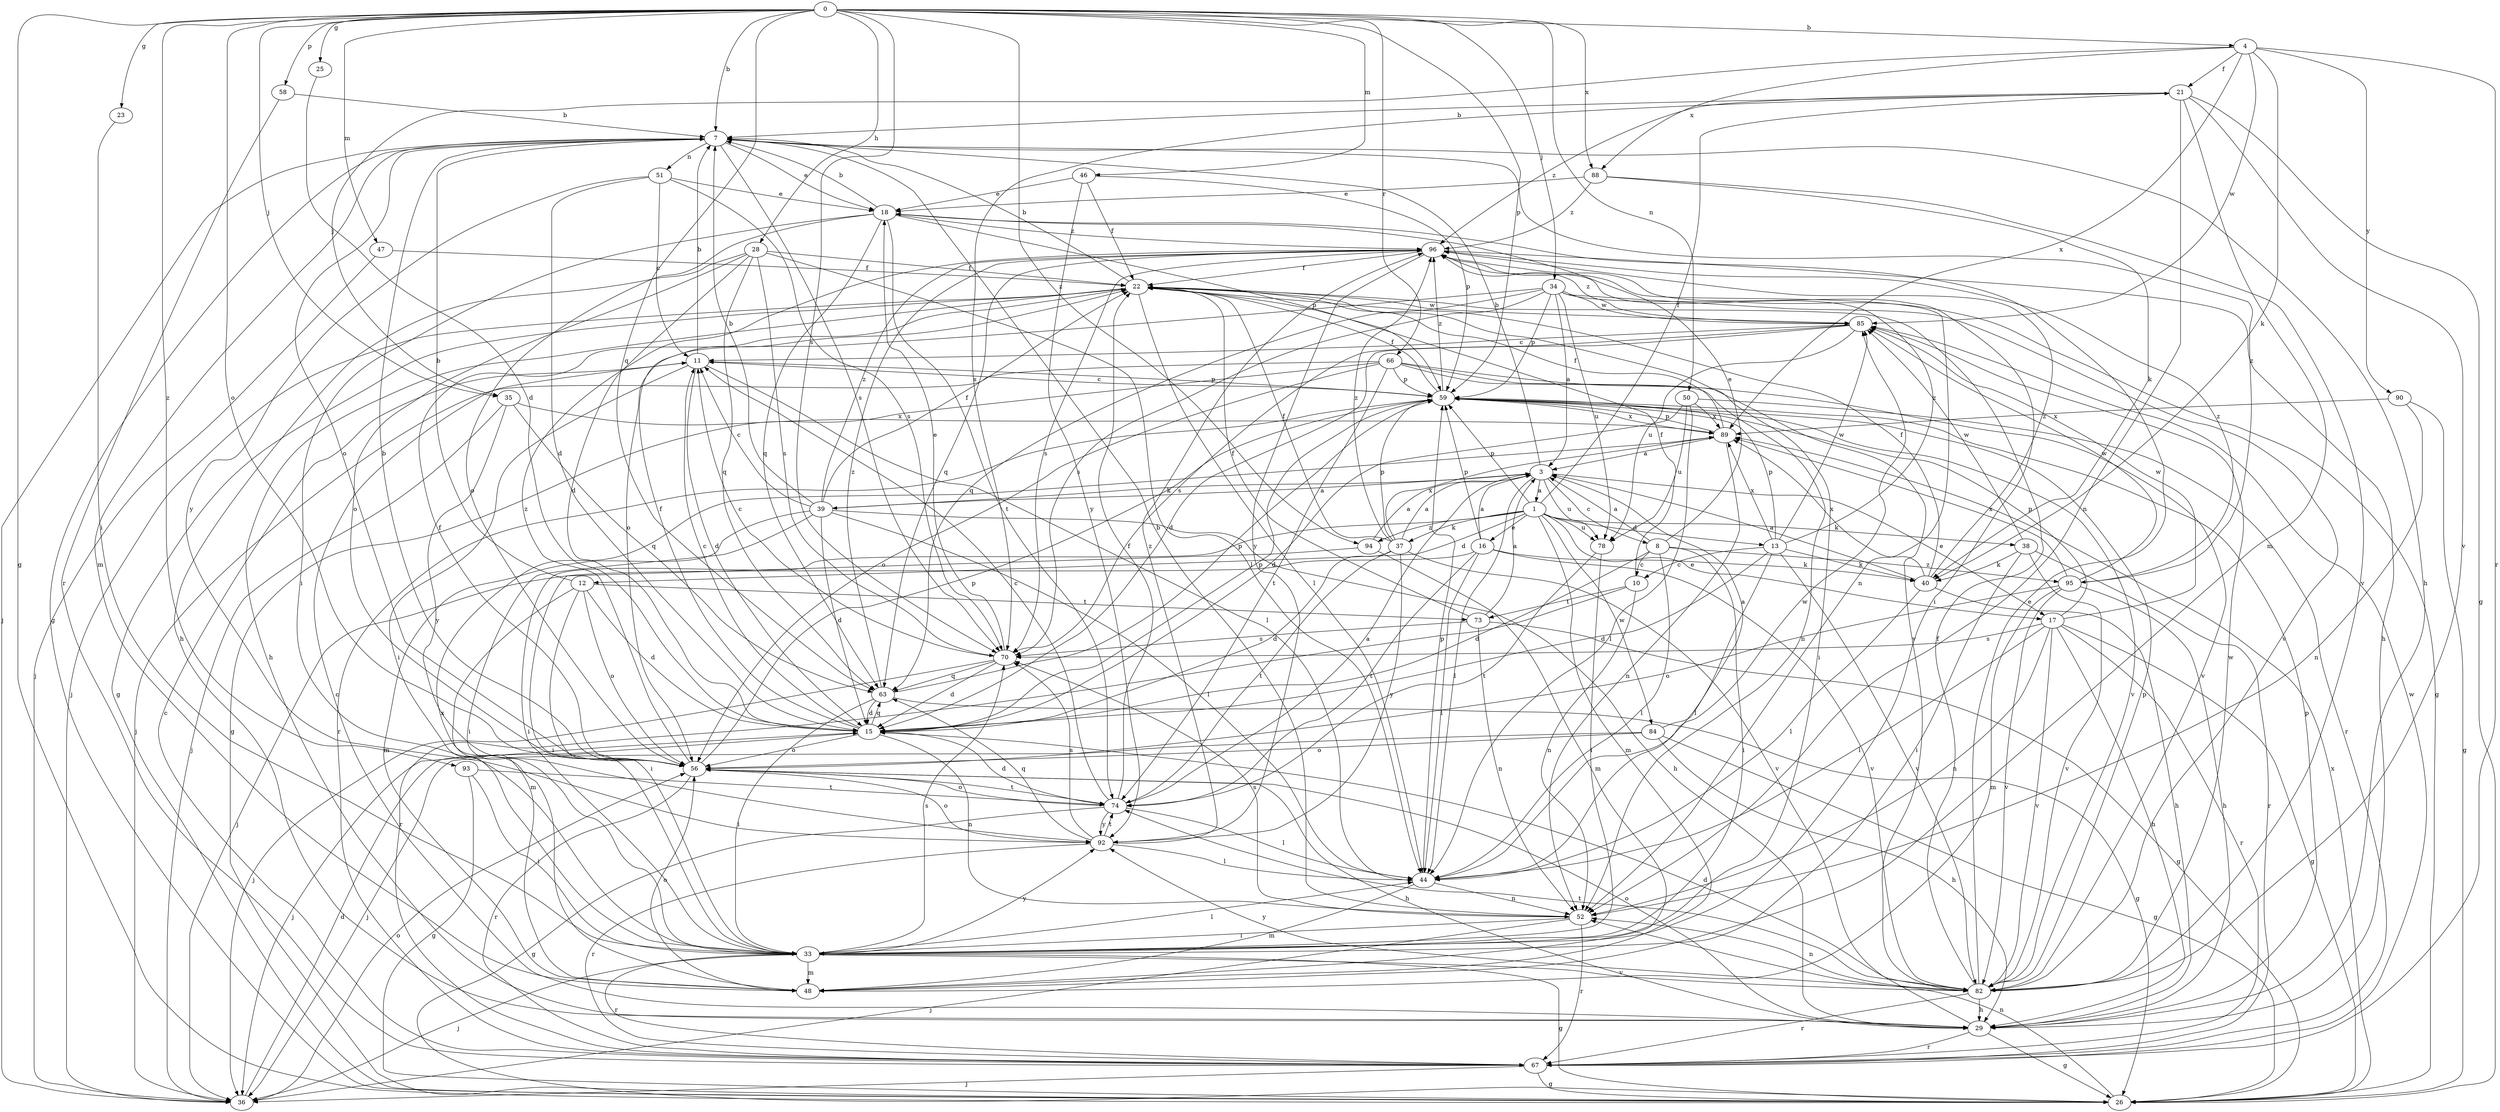 strict digraph  {
0;
1;
3;
4;
7;
8;
10;
11;
12;
13;
15;
16;
17;
18;
21;
22;
23;
25;
26;
28;
29;
33;
34;
35;
36;
37;
38;
39;
40;
44;
46;
47;
48;
50;
51;
52;
56;
58;
59;
63;
66;
67;
70;
73;
74;
78;
82;
84;
85;
88;
89;
90;
92;
93;
94;
95;
96;
0 -> 4  [label=b];
0 -> 7  [label=b];
0 -> 23  [label=g];
0 -> 25  [label=g];
0 -> 26  [label=g];
0 -> 28  [label=h];
0 -> 34  [label=j];
0 -> 35  [label=j];
0 -> 46  [label=m];
0 -> 47  [label=m];
0 -> 50  [label=n];
0 -> 56  [label=o];
0 -> 58  [label=p];
0 -> 59  [label=p];
0 -> 63  [label=q];
0 -> 66  [label=r];
0 -> 70  [label=s];
0 -> 88  [label=x];
0 -> 93  [label=z];
0 -> 94  [label=z];
1 -> 12  [label=d];
1 -> 13  [label=d];
1 -> 16  [label=e];
1 -> 17  [label=e];
1 -> 21  [label=f];
1 -> 33  [label=i];
1 -> 37  [label=k];
1 -> 38  [label=k];
1 -> 48  [label=m];
1 -> 59  [label=p];
1 -> 78  [label=u];
1 -> 84  [label=w];
1 -> 94  [label=z];
3 -> 1  [label=a];
3 -> 7  [label=b];
3 -> 8  [label=c];
3 -> 17  [label=e];
3 -> 39  [label=k];
3 -> 44  [label=l];
3 -> 78  [label=u];
4 -> 21  [label=f];
4 -> 35  [label=j];
4 -> 40  [label=k];
4 -> 67  [label=r];
4 -> 85  [label=w];
4 -> 88  [label=x];
4 -> 89  [label=x];
4 -> 90  [label=y];
7 -> 18  [label=e];
7 -> 26  [label=g];
7 -> 29  [label=h];
7 -> 36  [label=j];
7 -> 48  [label=m];
7 -> 51  [label=n];
7 -> 56  [label=o];
7 -> 70  [label=s];
7 -> 95  [label=z];
8 -> 3  [label=a];
8 -> 10  [label=c];
8 -> 15  [label=d];
8 -> 18  [label=e];
8 -> 33  [label=i];
8 -> 44  [label=l];
8 -> 95  [label=z];
10 -> 22  [label=f];
10 -> 52  [label=n];
10 -> 67  [label=r];
10 -> 73  [label=t];
11 -> 7  [label=b];
11 -> 15  [label=d];
11 -> 33  [label=i];
11 -> 44  [label=l];
11 -> 59  [label=p];
12 -> 7  [label=b];
12 -> 15  [label=d];
12 -> 33  [label=i];
12 -> 48  [label=m];
12 -> 56  [label=o];
12 -> 73  [label=t];
13 -> 10  [label=c];
13 -> 15  [label=d];
13 -> 40  [label=k];
13 -> 44  [label=l];
13 -> 59  [label=p];
13 -> 82  [label=v];
13 -> 85  [label=w];
13 -> 89  [label=x];
13 -> 96  [label=z];
15 -> 11  [label=c];
15 -> 22  [label=f];
15 -> 36  [label=j];
15 -> 52  [label=n];
15 -> 56  [label=o];
15 -> 59  [label=p];
15 -> 63  [label=q];
16 -> 3  [label=a];
16 -> 36  [label=j];
16 -> 40  [label=k];
16 -> 44  [label=l];
16 -> 59  [label=p];
16 -> 74  [label=t];
16 -> 82  [label=v];
17 -> 26  [label=g];
17 -> 29  [label=h];
17 -> 44  [label=l];
17 -> 52  [label=n];
17 -> 59  [label=p];
17 -> 67  [label=r];
17 -> 70  [label=s];
17 -> 82  [label=v];
17 -> 85  [label=w];
18 -> 7  [label=b];
18 -> 33  [label=i];
18 -> 56  [label=o];
18 -> 59  [label=p];
18 -> 63  [label=q];
18 -> 74  [label=t];
18 -> 96  [label=z];
21 -> 7  [label=b];
21 -> 26  [label=g];
21 -> 48  [label=m];
21 -> 52  [label=n];
21 -> 70  [label=s];
21 -> 82  [label=v];
21 -> 96  [label=z];
22 -> 7  [label=b];
22 -> 26  [label=g];
22 -> 29  [label=h];
22 -> 36  [label=j];
22 -> 44  [label=l];
22 -> 82  [label=v];
22 -> 85  [label=w];
23 -> 33  [label=i];
25 -> 15  [label=d];
26 -> 52  [label=n];
26 -> 89  [label=x];
28 -> 15  [label=d];
28 -> 22  [label=f];
28 -> 29  [label=h];
28 -> 44  [label=l];
28 -> 56  [label=o];
28 -> 63  [label=q];
28 -> 70  [label=s];
29 -> 11  [label=c];
29 -> 15  [label=d];
29 -> 26  [label=g];
29 -> 56  [label=o];
29 -> 59  [label=p];
29 -> 67  [label=r];
33 -> 26  [label=g];
33 -> 36  [label=j];
33 -> 44  [label=l];
33 -> 48  [label=m];
33 -> 67  [label=r];
33 -> 70  [label=s];
33 -> 82  [label=v];
33 -> 92  [label=y];
34 -> 3  [label=a];
34 -> 26  [label=g];
34 -> 56  [label=o];
34 -> 59  [label=p];
34 -> 63  [label=q];
34 -> 70  [label=s];
34 -> 78  [label=u];
34 -> 82  [label=v];
34 -> 85  [label=w];
35 -> 36  [label=j];
35 -> 63  [label=q];
35 -> 89  [label=x];
35 -> 92  [label=y];
36 -> 15  [label=d];
36 -> 56  [label=o];
37 -> 3  [label=a];
37 -> 15  [label=d];
37 -> 22  [label=f];
37 -> 59  [label=p];
37 -> 74  [label=t];
37 -> 82  [label=v];
37 -> 89  [label=x];
37 -> 92  [label=y];
37 -> 96  [label=z];
38 -> 33  [label=i];
38 -> 40  [label=k];
38 -> 67  [label=r];
38 -> 82  [label=v];
38 -> 85  [label=w];
39 -> 3  [label=a];
39 -> 7  [label=b];
39 -> 11  [label=c];
39 -> 15  [label=d];
39 -> 22  [label=f];
39 -> 29  [label=h];
39 -> 33  [label=i];
39 -> 44  [label=l];
39 -> 48  [label=m];
39 -> 96  [label=z];
40 -> 3  [label=a];
40 -> 22  [label=f];
40 -> 29  [label=h];
40 -> 44  [label=l];
40 -> 89  [label=x];
40 -> 96  [label=z];
44 -> 48  [label=m];
44 -> 52  [label=n];
44 -> 59  [label=p];
44 -> 85  [label=w];
46 -> 18  [label=e];
46 -> 22  [label=f];
46 -> 59  [label=p];
46 -> 92  [label=y];
47 -> 22  [label=f];
47 -> 36  [label=j];
48 -> 56  [label=o];
48 -> 89  [label=x];
50 -> 15  [label=d];
50 -> 44  [label=l];
50 -> 67  [label=r];
50 -> 78  [label=u];
50 -> 89  [label=x];
51 -> 11  [label=c];
51 -> 15  [label=d];
51 -> 18  [label=e];
51 -> 70  [label=s];
51 -> 92  [label=y];
52 -> 7  [label=b];
52 -> 33  [label=i];
52 -> 36  [label=j];
52 -> 67  [label=r];
52 -> 70  [label=s];
56 -> 7  [label=b];
56 -> 22  [label=f];
56 -> 29  [label=h];
56 -> 59  [label=p];
56 -> 67  [label=r];
56 -> 74  [label=t];
56 -> 96  [label=z];
58 -> 7  [label=b];
58 -> 67  [label=r];
59 -> 11  [label=c];
59 -> 22  [label=f];
59 -> 67  [label=r];
59 -> 82  [label=v];
59 -> 89  [label=x];
59 -> 96  [label=z];
63 -> 15  [label=d];
63 -> 26  [label=g];
63 -> 33  [label=i];
63 -> 59  [label=p];
63 -> 96  [label=z];
66 -> 26  [label=g];
66 -> 33  [label=i];
66 -> 36  [label=j];
66 -> 52  [label=n];
66 -> 56  [label=o];
66 -> 59  [label=p];
66 -> 74  [label=t];
66 -> 82  [label=v];
67 -> 11  [label=c];
67 -> 26  [label=g];
67 -> 36  [label=j];
67 -> 85  [label=w];
70 -> 11  [label=c];
70 -> 15  [label=d];
70 -> 18  [label=e];
70 -> 36  [label=j];
70 -> 63  [label=q];
73 -> 3  [label=a];
73 -> 22  [label=f];
73 -> 26  [label=g];
73 -> 52  [label=n];
73 -> 70  [label=s];
74 -> 3  [label=a];
74 -> 11  [label=c];
74 -> 15  [label=d];
74 -> 22  [label=f];
74 -> 26  [label=g];
74 -> 44  [label=l];
74 -> 56  [label=o];
74 -> 92  [label=y];
78 -> 33  [label=i];
78 -> 74  [label=t];
82 -> 18  [label=e];
82 -> 22  [label=f];
82 -> 29  [label=h];
82 -> 52  [label=n];
82 -> 59  [label=p];
82 -> 67  [label=r];
82 -> 74  [label=t];
82 -> 85  [label=w];
82 -> 92  [label=y];
84 -> 3  [label=a];
84 -> 26  [label=g];
84 -> 29  [label=h];
84 -> 36  [label=j];
84 -> 56  [label=o];
85 -> 11  [label=c];
85 -> 15  [label=d];
85 -> 70  [label=s];
85 -> 78  [label=u];
85 -> 96  [label=z];
88 -> 18  [label=e];
88 -> 40  [label=k];
88 -> 82  [label=v];
88 -> 96  [label=z];
89 -> 3  [label=a];
89 -> 22  [label=f];
89 -> 52  [label=n];
89 -> 59  [label=p];
90 -> 26  [label=g];
90 -> 52  [label=n];
90 -> 89  [label=x];
92 -> 44  [label=l];
92 -> 56  [label=o];
92 -> 63  [label=q];
92 -> 67  [label=r];
92 -> 70  [label=s];
92 -> 74  [label=t];
92 -> 96  [label=z];
93 -> 26  [label=g];
93 -> 33  [label=i];
93 -> 74  [label=t];
94 -> 3  [label=a];
94 -> 33  [label=i];
94 -> 48  [label=m];
95 -> 29  [label=h];
95 -> 48  [label=m];
95 -> 56  [label=o];
95 -> 82  [label=v];
95 -> 85  [label=w];
95 -> 89  [label=x];
95 -> 96  [label=z];
96 -> 22  [label=f];
96 -> 29  [label=h];
96 -> 33  [label=i];
96 -> 52  [label=n];
96 -> 63  [label=q];
96 -> 70  [label=s];
96 -> 92  [label=y];
}
